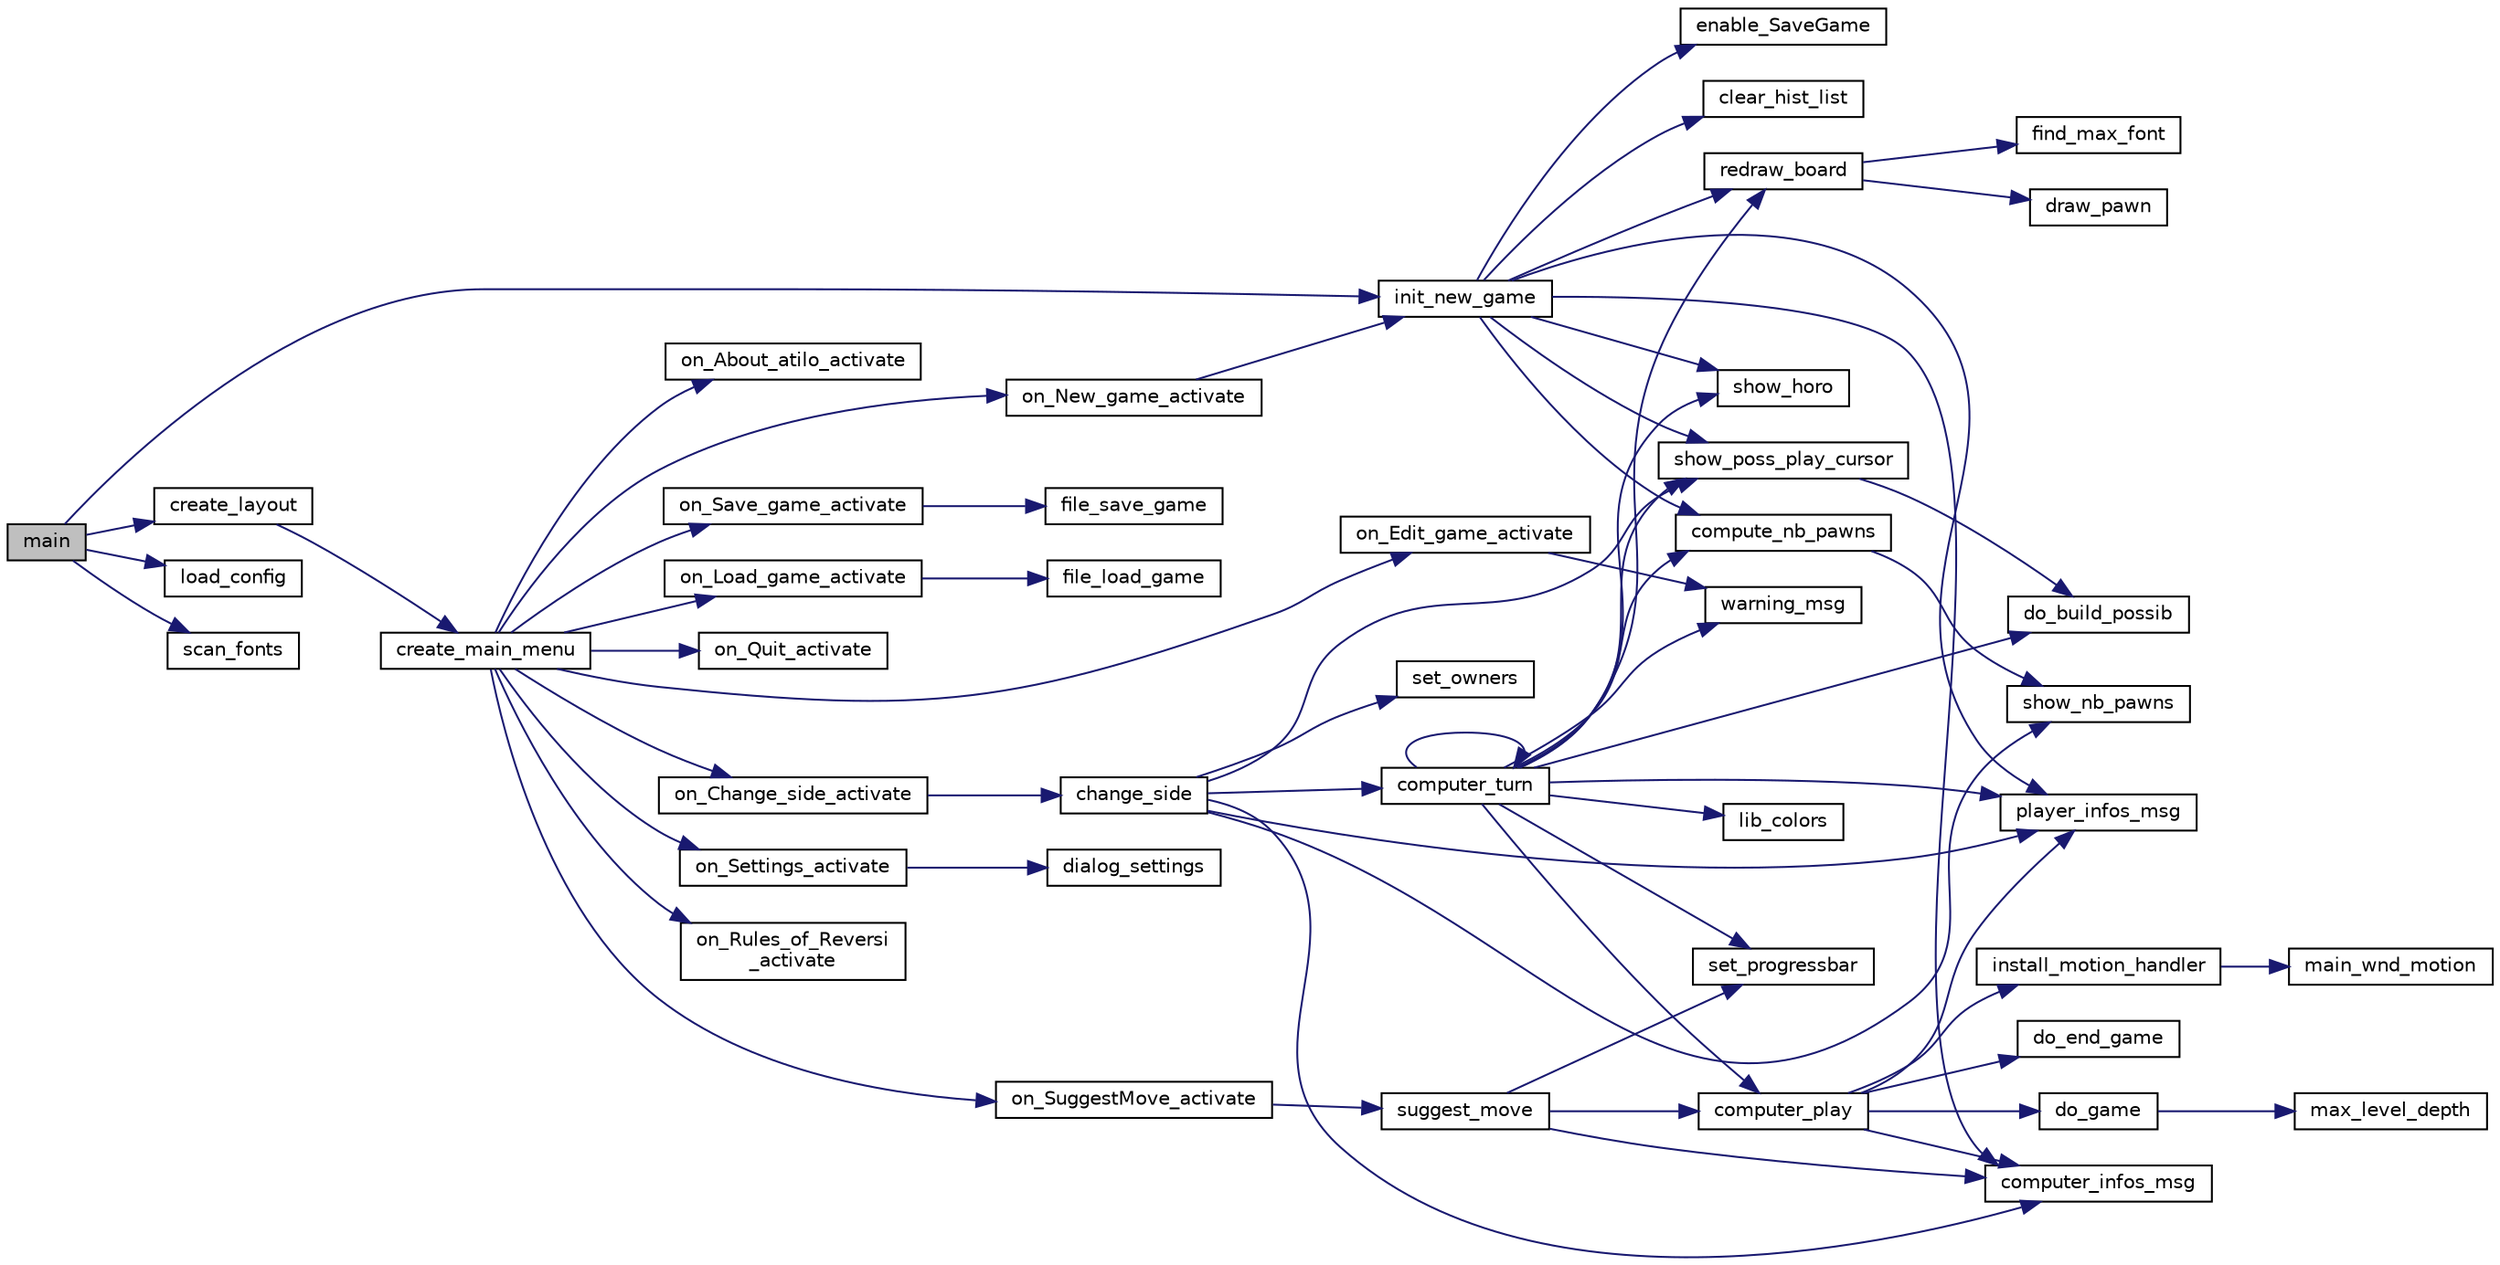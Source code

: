 digraph "main"
{
  edge [fontname="Helvetica",fontsize="10",labelfontname="Helvetica",labelfontsize="10"];
  node [fontname="Helvetica",fontsize="10",shape=record];
  rankdir="LR";
  Node1 [label="main",height=0.2,width=0.4,color="black", fillcolor="grey75", style="filled", fontcolor="black"];
  Node1 -> Node2 [color="midnightblue",fontsize="10",style="solid",fontname="Helvetica"];
  Node2 [label="create_layout",height=0.2,width=0.4,color="black", fillcolor="white", style="filled",URL="$layout_8c.html#a9a4304455cc3d031bef15c71213dc340",tooltip="TBD. "];
  Node2 -> Node3 [color="midnightblue",fontsize="10",style="solid",fontname="Helvetica"];
  Node3 [label="create_main_menu",height=0.2,width=0.4,color="black", fillcolor="white", style="filled",URL="$menu_8c.html#a471cbcec6dc5a836f99b73a197689dc4",tooltip="TBD. "];
  Node3 -> Node4 [color="midnightblue",fontsize="10",style="solid",fontname="Helvetica"];
  Node4 [label="on_New_game_activate",height=0.2,width=0.4,color="black", fillcolor="white", style="filled",URL="$menu_8c.html#aba9deb52d27320ec8895b36f8f2512f1",tooltip="TBD. "];
  Node4 -> Node5 [color="midnightblue",fontsize="10",style="solid",fontname="Helvetica"];
  Node5 [label="init_new_game",height=0.2,width=0.4,color="black", fillcolor="white", style="filled",URL="$atilo_8c.html#a757d0c4230235ca011c35661c64ebf27",tooltip="TBD. "];
  Node5 -> Node6 [color="midnightblue",fontsize="10",style="solid",fontname="Helvetica"];
  Node6 [label="clear_hist_list",height=0.2,width=0.4,color="black", fillcolor="white", style="filled",URL="$atilo_8c.html#a27615890623c6f9ef5fc3fdabfbd487a",tooltip="TBD. "];
  Node5 -> Node7 [color="midnightblue",fontsize="10",style="solid",fontname="Helvetica"];
  Node7 [label="compute_nb_pawns",height=0.2,width=0.4,color="black", fillcolor="white", style="filled",URL="$play_8c.html#a3b624499792f8e8baba13ebc43777a0b",tooltip="TBD. "];
  Node7 -> Node8 [color="midnightblue",fontsize="10",style="solid",fontname="Helvetica"];
  Node8 [label="show_nb_pawns",height=0.2,width=0.4,color="black", fillcolor="white", style="filled",URL="$status_8c.html#a4fba2ff23717bd1aa3b270b4f3c88f96",tooltip="TBD. "];
  Node5 -> Node9 [color="midnightblue",fontsize="10",style="solid",fontname="Helvetica"];
  Node9 [label="computer_infos_msg",height=0.2,width=0.4,color="black", fillcolor="white", style="filled",URL="$layout_8c.html#a7784c84bb739265db053ac4ddc5bbc12",tooltip="TBD. "];
  Node5 -> Node10 [color="midnightblue",fontsize="10",style="solid",fontname="Helvetica"];
  Node10 [label="enable_SaveGame",height=0.2,width=0.4,color="black", fillcolor="white", style="filled",URL="$menu_8c.html#aa4bd3c11db92c12fa537dadb7230bcd6",tooltip="TBD. "];
  Node5 -> Node11 [color="midnightblue",fontsize="10",style="solid",fontname="Helvetica"];
  Node11 [label="player_infos_msg",height=0.2,width=0.4,color="black", fillcolor="white", style="filled",URL="$layout_8c.html#abe6e831df0165647ade700f4daa54c40",tooltip="TBD. "];
  Node5 -> Node12 [color="midnightblue",fontsize="10",style="solid",fontname="Helvetica"];
  Node12 [label="redraw_board",height=0.2,width=0.4,color="black", fillcolor="white", style="filled",URL="$layout_8c.html#a6fbe970f2fddbc239e9ce420ba56eca5",tooltip="TBD. "];
  Node12 -> Node13 [color="midnightblue",fontsize="10",style="solid",fontname="Helvetica"];
  Node13 [label="draw_pawn",height=0.2,width=0.4,color="black", fillcolor="white", style="filled",URL="$layout_8c.html#aa16982074176adf4f29d91c2e75c6a0c",tooltip="TBD. "];
  Node12 -> Node14 [color="midnightblue",fontsize="10",style="solid",fontname="Helvetica"];
  Node14 [label="find_max_font",height=0.2,width=0.4,color="black", fillcolor="white", style="filled",URL="$config_8c.html#adb9b9fe162d52f28aca8c66146a809a4",tooltip="TBD. "];
  Node5 -> Node15 [color="midnightblue",fontsize="10",style="solid",fontname="Helvetica"];
  Node15 [label="show_horo",height=0.2,width=0.4,color="black", fillcolor="white", style="filled",URL="$status_8c.html#a8a1da154fd268fe008ef644dbaab3563",tooltip="TBD. "];
  Node5 -> Node16 [color="midnightblue",fontsize="10",style="solid",fontname="Helvetica"];
  Node16 [label="show_poss_play_cursor",height=0.2,width=0.4,color="black", fillcolor="white", style="filled",URL="$play_8c.html#a3e46a6606bdf7412f1116dd2b5f2a144",tooltip="Check each cell. "];
  Node16 -> Node17 [color="midnightblue",fontsize="10",style="solid",fontname="Helvetica"];
  Node17 [label="do_build_possib",height=0.2,width=0.4,color="black", fillcolor="white", style="filled",URL="$play_8c.html#ac8f1e24b1e8f73a55b08aff017d375ff",tooltip="TBD. "];
  Node3 -> Node18 [color="midnightblue",fontsize="10",style="solid",fontname="Helvetica"];
  Node18 [label="on_Save_game_activate",height=0.2,width=0.4,color="black", fillcolor="white", style="filled",URL="$menu_8c.html#ae21741aa06c2ad0cb288b7fd12e64a59",tooltip="TBD. "];
  Node18 -> Node19 [color="midnightblue",fontsize="10",style="solid",fontname="Helvetica"];
  Node19 [label="file_save_game",height=0.2,width=0.4,color="black", fillcolor="white", style="filled",URL="$loadsave_8c.html#a9e20af3b8b1e387c2b42a32eebea5190",tooltip="TBD. "];
  Node3 -> Node20 [color="midnightblue",fontsize="10",style="solid",fontname="Helvetica"];
  Node20 [label="on_Load_game_activate",height=0.2,width=0.4,color="black", fillcolor="white", style="filled",URL="$menu_8c.html#a5dc2f074665d75a3cfa525de18fb7821",tooltip="TBD. "];
  Node20 -> Node21 [color="midnightblue",fontsize="10",style="solid",fontname="Helvetica"];
  Node21 [label="file_load_game",height=0.2,width=0.4,color="black", fillcolor="white", style="filled",URL="$loadsave_8c.html#a47df87b1735e234add6d4e14d781aa9b",tooltip="TBD. "];
  Node3 -> Node22 [color="midnightblue",fontsize="10",style="solid",fontname="Helvetica"];
  Node22 [label="on_Edit_game_activate",height=0.2,width=0.4,color="black", fillcolor="white", style="filled",URL="$menu_8c.html#a04d5e2bf2af626b16e2ab000c0b40310",tooltip="TBD. "];
  Node22 -> Node23 [color="midnightblue",fontsize="10",style="solid",fontname="Helvetica"];
  Node23 [label="warning_msg",height=0.2,width=0.4,color="black", fillcolor="white", style="filled",URL="$util_8c.html#a3306e5518e661692fc20bf3ee2ecc31a",tooltip="TBD. "];
  Node3 -> Node24 [color="midnightblue",fontsize="10",style="solid",fontname="Helvetica"];
  Node24 [label="on_Quit_activate",height=0.2,width=0.4,color="black", fillcolor="white", style="filled",URL="$menu_8c.html#a875faf62218d4c140eb78b668dce1db6",tooltip="TBD. "];
  Node3 -> Node25 [color="midnightblue",fontsize="10",style="solid",fontname="Helvetica"];
  Node25 [label="on_Change_side_activate",height=0.2,width=0.4,color="black", fillcolor="white", style="filled",URL="$menu_8c.html#adaa6cb2e2cabbbc530056e59198d6f28",tooltip="TBD. "];
  Node25 -> Node26 [color="midnightblue",fontsize="10",style="solid",fontname="Helvetica"];
  Node26 [label="change_side",height=0.2,width=0.4,color="black", fillcolor="white", style="filled",URL="$play_8c.html#a757ee62eb84c6fa1c94ae70fff642908",tooltip="TBD. "];
  Node26 -> Node9 [color="midnightblue",fontsize="10",style="solid",fontname="Helvetica"];
  Node26 -> Node11 [color="midnightblue",fontsize="10",style="solid",fontname="Helvetica"];
  Node26 -> Node27 [color="midnightblue",fontsize="10",style="solid",fontname="Helvetica"];
  Node27 [label="set_owners",height=0.2,width=0.4,color="black", fillcolor="white", style="filled",URL="$status_8c.html#a835a1f84350cec6e8a0b9d88970f79cd",tooltip="TBD. "];
  Node26 -> Node8 [color="midnightblue",fontsize="10",style="solid",fontname="Helvetica"];
  Node26 -> Node28 [color="midnightblue",fontsize="10",style="solid",fontname="Helvetica"];
  Node28 [label="computer_turn",height=0.2,width=0.4,color="black", fillcolor="white", style="filled",URL="$play_8c.html#a17abcf9afd0b549b7b3096b54c434215",tooltip="TBD. "];
  Node28 -> Node29 [color="midnightblue",fontsize="10",style="solid",fontname="Helvetica"];
  Node29 [label="computer_play",height=0.2,width=0.4,color="black", fillcolor="white", style="filled",URL="$play_8c.html#a532ee1d69e4607ff37f5bba170367090",tooltip="TBD. "];
  Node29 -> Node9 [color="midnightblue",fontsize="10",style="solid",fontname="Helvetica"];
  Node29 -> Node30 [color="midnightblue",fontsize="10",style="solid",fontname="Helvetica"];
  Node30 [label="install_motion_handler",height=0.2,width=0.4,color="black", fillcolor="white", style="filled",URL="$layout_8c.html#a5780cf40cad6e74575be54b51302f1b9",tooltip="TBD. "];
  Node30 -> Node31 [color="midnightblue",fontsize="10",style="solid",fontname="Helvetica"];
  Node31 [label="main_wnd_motion",height=0.2,width=0.4,color="black", fillcolor="white", style="filled",URL="$play_8c.html#a0541ba0433811df250387914677966b3",tooltip="TBD. "];
  Node29 -> Node32 [color="midnightblue",fontsize="10",style="solid",fontname="Helvetica"];
  Node32 [label="do_end_game",height=0.2,width=0.4,color="black", fillcolor="white", style="filled",URL="$endgame_8c.html#a3234a067ad9a3e234cf17ee54caf5c07",tooltip="TBD. "];
  Node29 -> Node33 [color="midnightblue",fontsize="10",style="solid",fontname="Helvetica"];
  Node33 [label="do_game",height=0.2,width=0.4,color="black", fillcolor="white", style="filled",URL="$game_8c.html#ad2f1bb4f135e7ae8bb2a3b808a476f05",tooltip="TBD. "];
  Node33 -> Node34 [color="midnightblue",fontsize="10",style="solid",fontname="Helvetica"];
  Node34 [label="max_level_depth",height=0.2,width=0.4,color="black", fillcolor="white", style="filled",URL="$game_8c.html#a2139b203244faaa8ec8e6c3a5989fa0e",tooltip="TBD. "];
  Node29 -> Node11 [color="midnightblue",fontsize="10",style="solid",fontname="Helvetica"];
  Node28 -> Node35 [color="midnightblue",fontsize="10",style="solid",fontname="Helvetica"];
  Node35 [label="set_progressbar",height=0.2,width=0.4,color="black", fillcolor="white", style="filled",URL="$status_8c.html#acf7a6cda63617a68fdd8da6deb615fed",tooltip="TBD. "];
  Node28 -> Node15 [color="midnightblue",fontsize="10",style="solid",fontname="Helvetica"];
  Node28 -> Node17 [color="midnightblue",fontsize="10",style="solid",fontname="Helvetica"];
  Node28 -> Node7 [color="midnightblue",fontsize="10",style="solid",fontname="Helvetica"];
  Node28 -> Node12 [color="midnightblue",fontsize="10",style="solid",fontname="Helvetica"];
  Node28 -> Node36 [color="midnightblue",fontsize="10",style="solid",fontname="Helvetica"];
  Node36 [label="lib_colors",height=0.2,width=0.4,color="black", fillcolor="white", style="filled",URL="$play_8c.html#a2683002534294d469dc80718780533e2",tooltip="TBD. "];
  Node28 -> Node16 [color="midnightblue",fontsize="10",style="solid",fontname="Helvetica"];
  Node28 -> Node11 [color="midnightblue",fontsize="10",style="solid",fontname="Helvetica"];
  Node28 -> Node23 [color="midnightblue",fontsize="10",style="solid",fontname="Helvetica"];
  Node28 -> Node28 [color="midnightblue",fontsize="10",style="solid",fontname="Helvetica"];
  Node26 -> Node16 [color="midnightblue",fontsize="10",style="solid",fontname="Helvetica"];
  Node3 -> Node37 [color="midnightblue",fontsize="10",style="solid",fontname="Helvetica"];
  Node37 [label="on_SuggestMove_activate",height=0.2,width=0.4,color="black", fillcolor="white", style="filled",URL="$menu_8c.html#a6cd03b800760984c01ff27debfff45b0",tooltip="TBD. "];
  Node37 -> Node38 [color="midnightblue",fontsize="10",style="solid",fontname="Helvetica"];
  Node38 [label="suggest_move",height=0.2,width=0.4,color="black", fillcolor="white", style="filled",URL="$play_8c.html#a7b91e50ab5d9714c51a8a998c044d09b",tooltip="TBD. "];
  Node38 -> Node29 [color="midnightblue",fontsize="10",style="solid",fontname="Helvetica"];
  Node38 -> Node35 [color="midnightblue",fontsize="10",style="solid",fontname="Helvetica"];
  Node38 -> Node9 [color="midnightblue",fontsize="10",style="solid",fontname="Helvetica"];
  Node3 -> Node39 [color="midnightblue",fontsize="10",style="solid",fontname="Helvetica"];
  Node39 [label="on_Settings_activate",height=0.2,width=0.4,color="black", fillcolor="white", style="filled",URL="$menu_8c.html#a818a6c288d15f67fe0e4fca16f45fba3",tooltip="TBD. "];
  Node39 -> Node40 [color="midnightblue",fontsize="10",style="solid",fontname="Helvetica"];
  Node40 [label="dialog_settings",height=0.2,width=0.4,color="black", fillcolor="white", style="filled",URL="$settings_8c.html#a65c4c02efce178a3f032d604912bfd1a",tooltip="TBD. "];
  Node3 -> Node41 [color="midnightblue",fontsize="10",style="solid",fontname="Helvetica"];
  Node41 [label="on_Rules_of_Reversi\l_activate",height=0.2,width=0.4,color="black", fillcolor="white", style="filled",URL="$menu_8c.html#a6e6a68f2ab39489b28b1f829d55f9167",tooltip="TBD. "];
  Node3 -> Node42 [color="midnightblue",fontsize="10",style="solid",fontname="Helvetica"];
  Node42 [label="on_About_atilo_activate",height=0.2,width=0.4,color="black", fillcolor="white", style="filled",URL="$menu_8c.html#a9b189150e5f9ea4171788439cd34f059",tooltip="TBD. "];
  Node1 -> Node5 [color="midnightblue",fontsize="10",style="solid",fontname="Helvetica"];
  Node1 -> Node43 [color="midnightblue",fontsize="10",style="solid",fontname="Helvetica"];
  Node43 [label="load_config",height=0.2,width=0.4,color="black", fillcolor="white", style="filled",URL="$config_8c.html#ad4569c6ec39efb64b83f7a7ea76dd836",tooltip="TBD. "];
  Node1 -> Node44 [color="midnightblue",fontsize="10",style="solid",fontname="Helvetica"];
  Node44 [label="scan_fonts",height=0.2,width=0.4,color="black", fillcolor="white", style="filled",URL="$config_8c.html#af48e5a71b85d9f9b9d1cb671848e90d9",tooltip="TBD. "];
}
